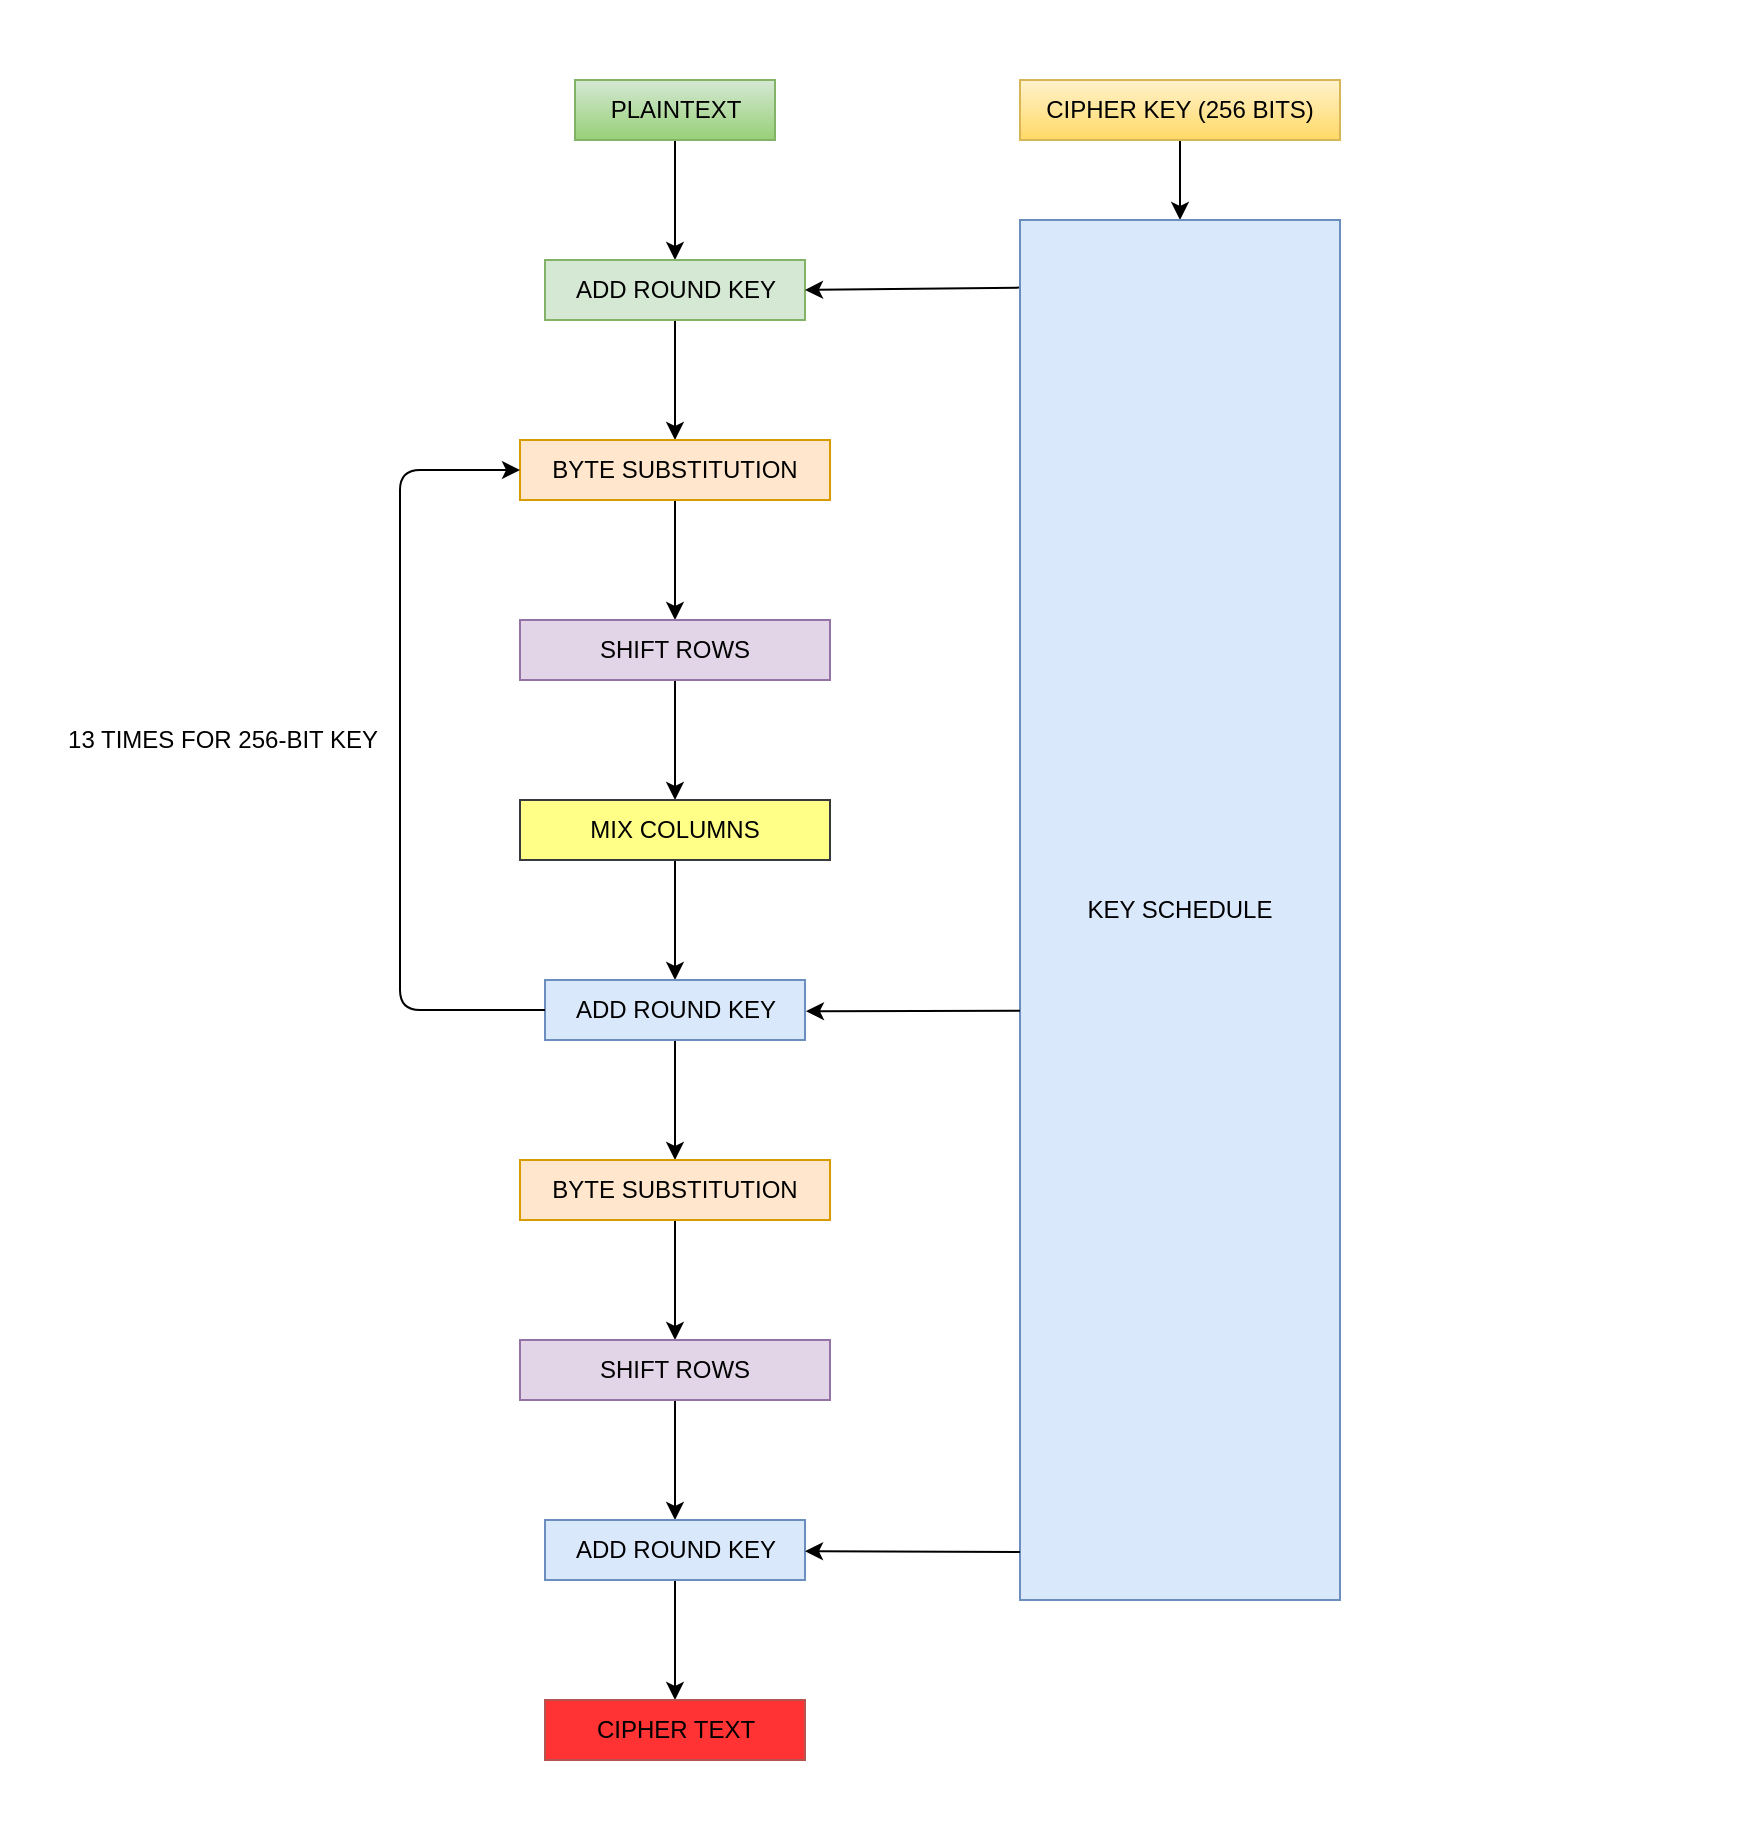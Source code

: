 <mxfile version="14.5.1" type="device"><diagram id="4cOY7nXvXGBlW2I9UhwC" name="Page-1"><mxGraphModel dx="2170" dy="1235" grid="1" gridSize="10" guides="1" tooltips="1" connect="1" arrows="1" fold="1" page="1" pageScale="1" pageWidth="1000000" pageHeight="1000000" math="0" shadow="0"><root><mxCell id="0"/><mxCell id="1" parent="0"/><mxCell id="jfJt6FbpcoWaf6unHpdv-5" value="" style="edgeStyle=orthogonalEdgeStyle;rounded=0;orthogonalLoop=1;jettySize=auto;html=1;" parent="1" source="jfJt6FbpcoWaf6unHpdv-1" target="jfJt6FbpcoWaf6unHpdv-4" edge="1"><mxGeometry relative="1" as="geometry"/></mxCell><mxCell id="jfJt6FbpcoWaf6unHpdv-1" value="PLAINTEXT" style="rounded=0;whiteSpace=wrap;html=1;gradientColor=#97d077;fillColor=#d5e8d4;strokeColor=#82b366;" parent="1" vertex="1"><mxGeometry x="887.5" y="290" width="100" height="30" as="geometry"/></mxCell><mxCell id="jfJt6FbpcoWaf6unHpdv-21" style="edgeStyle=orthogonalEdgeStyle;rounded=0;orthogonalLoop=1;jettySize=auto;html=1;exitX=0.5;exitY=1;exitDx=0;exitDy=0;entryX=0.5;entryY=0;entryDx=0;entryDy=0;" parent="1" source="jfJt6FbpcoWaf6unHpdv-2" target="jfJt6FbpcoWaf6unHpdv-3" edge="1"><mxGeometry relative="1" as="geometry"/></mxCell><mxCell id="jfJt6FbpcoWaf6unHpdv-2" value="CIPHER KEY (256 BITS)" style="rounded=0;whiteSpace=wrap;html=1;fillColor=#fff2cc;strokeColor=#d6b656;gradientColor=#ffd966;" parent="1" vertex="1"><mxGeometry x="1110" y="290" width="160" height="30" as="geometry"/></mxCell><mxCell id="jfJt6FbpcoWaf6unHpdv-3" value="KEY SCHEDULE" style="rounded=0;whiteSpace=wrap;html=1;fillColor=#dae8fc;strokeColor=#6c8ebf;" parent="1" vertex="1"><mxGeometry x="1110" y="360" width="160" height="690" as="geometry"/></mxCell><mxCell id="jfJt6FbpcoWaf6unHpdv-7" value="" style="edgeStyle=orthogonalEdgeStyle;rounded=0;orthogonalLoop=1;jettySize=auto;html=1;" parent="1" source="jfJt6FbpcoWaf6unHpdv-4" target="jfJt6FbpcoWaf6unHpdv-6" edge="1"><mxGeometry relative="1" as="geometry"/></mxCell><mxCell id="jfJt6FbpcoWaf6unHpdv-4" value="ADD ROUND KEY" style="rounded=0;whiteSpace=wrap;html=1;fillColor=#d5e8d4;strokeColor=#82b366;" parent="1" vertex="1"><mxGeometry x="872.5" y="380" width="130" height="30" as="geometry"/></mxCell><mxCell id="jfJt6FbpcoWaf6unHpdv-9" value="" style="edgeStyle=orthogonalEdgeStyle;rounded=0;orthogonalLoop=1;jettySize=auto;html=1;" parent="1" source="jfJt6FbpcoWaf6unHpdv-6" target="jfJt6FbpcoWaf6unHpdv-8" edge="1"><mxGeometry relative="1" as="geometry"/></mxCell><mxCell id="jfJt6FbpcoWaf6unHpdv-6" value="BYTE SUBSTITUTION" style="rounded=0;whiteSpace=wrap;html=1;fillColor=#ffe6cc;strokeColor=#d79b00;" parent="1" vertex="1"><mxGeometry x="860" y="470" width="155" height="30" as="geometry"/></mxCell><mxCell id="jfJt6FbpcoWaf6unHpdv-11" value="" style="edgeStyle=orthogonalEdgeStyle;rounded=0;orthogonalLoop=1;jettySize=auto;html=1;" parent="1" source="jfJt6FbpcoWaf6unHpdv-8" target="jfJt6FbpcoWaf6unHpdv-10" edge="1"><mxGeometry relative="1" as="geometry"/></mxCell><mxCell id="jfJt6FbpcoWaf6unHpdv-8" value="SHIFT ROWS" style="rounded=0;whiteSpace=wrap;html=1;fillColor=#e1d5e7;strokeColor=#9673a6;" parent="1" vertex="1"><mxGeometry x="860" y="560" width="155" height="30" as="geometry"/></mxCell><mxCell id="jfJt6FbpcoWaf6unHpdv-13" style="edgeStyle=orthogonalEdgeStyle;rounded=0;orthogonalLoop=1;jettySize=auto;html=1;exitX=0.5;exitY=1;exitDx=0;exitDy=0;" parent="1" source="jfJt6FbpcoWaf6unHpdv-10" target="jfJt6FbpcoWaf6unHpdv-12" edge="1"><mxGeometry relative="1" as="geometry"/></mxCell><mxCell id="jfJt6FbpcoWaf6unHpdv-10" value="MIX COLUMNS" style="rounded=0;whiteSpace=wrap;html=1;fillColor=#ffff88;strokeColor=#36393d;" parent="1" vertex="1"><mxGeometry x="860" y="650" width="155" height="30" as="geometry"/></mxCell><mxCell id="jfJt6FbpcoWaf6unHpdv-17" style="edgeStyle=orthogonalEdgeStyle;rounded=0;orthogonalLoop=1;jettySize=auto;html=1;exitX=0.5;exitY=1;exitDx=0;exitDy=0;entryX=0.5;entryY=0;entryDx=0;entryDy=0;" parent="1" source="jfJt6FbpcoWaf6unHpdv-12" target="jfJt6FbpcoWaf6unHpdv-14" edge="1"><mxGeometry relative="1" as="geometry"/></mxCell><mxCell id="jfJt6FbpcoWaf6unHpdv-12" value="ADD ROUND KEY" style="rounded=0;whiteSpace=wrap;html=1;fillColor=#dae8fc;strokeColor=#6c8ebf;" parent="1" vertex="1"><mxGeometry x="872.5" y="740" width="130" height="30" as="geometry"/></mxCell><mxCell id="jfJt6FbpcoWaf6unHpdv-18" style="edgeStyle=orthogonalEdgeStyle;rounded=0;orthogonalLoop=1;jettySize=auto;html=1;exitX=0.5;exitY=1;exitDx=0;exitDy=0;entryX=0.5;entryY=0;entryDx=0;entryDy=0;" parent="1" source="jfJt6FbpcoWaf6unHpdv-14" target="jfJt6FbpcoWaf6unHpdv-15" edge="1"><mxGeometry relative="1" as="geometry"/></mxCell><mxCell id="jfJt6FbpcoWaf6unHpdv-14" value="BYTE SUBSTITUTION" style="rounded=0;whiteSpace=wrap;html=1;fillColor=#ffe6cc;strokeColor=#d79b00;" parent="1" vertex="1"><mxGeometry x="860" y="830" width="155" height="30" as="geometry"/></mxCell><mxCell id="jfJt6FbpcoWaf6unHpdv-19" style="edgeStyle=orthogonalEdgeStyle;rounded=0;orthogonalLoop=1;jettySize=auto;html=1;exitX=0.5;exitY=1;exitDx=0;exitDy=0;entryX=0.5;entryY=0;entryDx=0;entryDy=0;" parent="1" source="jfJt6FbpcoWaf6unHpdv-15" target="jfJt6FbpcoWaf6unHpdv-16" edge="1"><mxGeometry relative="1" as="geometry"/></mxCell><mxCell id="jfJt6FbpcoWaf6unHpdv-15" value="SHIFT ROWS" style="rounded=0;whiteSpace=wrap;html=1;fillColor=#e1d5e7;strokeColor=#9673a6;" parent="1" vertex="1"><mxGeometry x="860" y="920" width="155" height="30" as="geometry"/></mxCell><mxCell id="cvHZwHpwZi4ChDGJvMm_-2" value="" style="edgeStyle=orthogonalEdgeStyle;rounded=0;orthogonalLoop=1;jettySize=auto;html=1;" edge="1" parent="1" source="jfJt6FbpcoWaf6unHpdv-16" target="cvHZwHpwZi4ChDGJvMm_-1"><mxGeometry relative="1" as="geometry"/></mxCell><mxCell id="jfJt6FbpcoWaf6unHpdv-16" value="ADD ROUND KEY" style="rounded=0;whiteSpace=wrap;html=1;fillColor=#dae8fc;strokeColor=#6c8ebf;" parent="1" vertex="1"><mxGeometry x="872.5" y="1010" width="130" height="30" as="geometry"/></mxCell><mxCell id="jfJt6FbpcoWaf6unHpdv-20" value="" style="endArrow=classic;html=1;entryX=1;entryY=0.5;entryDx=0;entryDy=0;exitX=-0.003;exitY=0.049;exitDx=0;exitDy=0;exitPerimeter=0;" parent="1" source="jfJt6FbpcoWaf6unHpdv-3" target="jfJt6FbpcoWaf6unHpdv-4" edge="1"><mxGeometry width="50" height="50" relative="1" as="geometry"><mxPoint x="1017.5" y="500" as="sourcePoint"/><mxPoint x="1067.5" y="450" as="targetPoint"/></mxGeometry></mxCell><mxCell id="jfJt6FbpcoWaf6unHpdv-22" value="" style="endArrow=classic;html=1;entryX=1;entryY=0.5;entryDx=0;entryDy=0;exitX=0;exitY=0.573;exitDx=0;exitDy=0;exitPerimeter=0;" parent="1" source="jfJt6FbpcoWaf6unHpdv-3" edge="1"><mxGeometry width="50" height="50" relative="1" as="geometry"><mxPoint x="1110" y="756" as="sourcePoint"/><mxPoint x="1002.98" y="755.6" as="targetPoint"/></mxGeometry></mxCell><mxCell id="jfJt6FbpcoWaf6unHpdv-23" value="" style="endArrow=classic;html=1;entryX=1;entryY=0.5;entryDx=0;entryDy=0;" parent="1" edge="1"><mxGeometry width="50" height="50" relative="1" as="geometry"><mxPoint x="1110" y="1026" as="sourcePoint"/><mxPoint x="1002.5" y="1025.6" as="targetPoint"/></mxGeometry></mxCell><mxCell id="jfJt6FbpcoWaf6unHpdv-24" value="" style="endArrow=classic;html=1;entryX=0;entryY=0.5;entryDx=0;entryDy=0;exitX=0;exitY=0.5;exitDx=0;exitDy=0;" parent="1" source="jfJt6FbpcoWaf6unHpdv-12" target="jfJt6FbpcoWaf6unHpdv-6" edge="1"><mxGeometry width="50" height="50" relative="1" as="geometry"><mxPoint x="750" y="790" as="sourcePoint"/><mxPoint x="830" y="540" as="targetPoint"/><Array as="points"><mxPoint x="800" y="755"/><mxPoint x="800" y="485"/></Array></mxGeometry></mxCell><mxCell id="jfJt6FbpcoWaf6unHpdv-25" value="13 TIMES FOR 256-BIT KEY" style="text;html=1;align=right;verticalAlign=middle;resizable=0;points=[];autosize=1;" parent="1" vertex="1"><mxGeometry x="620" y="610" width="170" height="20" as="geometry"/></mxCell><mxCell id="cvHZwHpwZi4ChDGJvMm_-1" value="CIPHER TEXT" style="rounded=0;whiteSpace=wrap;html=1;strokeColor=#b85450;fillColor=#FF3333;" vertex="1" parent="1"><mxGeometry x="872.5" y="1100" width="130" height="30" as="geometry"/></mxCell><mxCell id="cvHZwHpwZi4ChDGJvMm_-3" value="" style="rounded=0;whiteSpace=wrap;html=1;fillColor=none;strokeColor=none;" vertex="1" parent="1"><mxGeometry x="600" y="250" width="870" height="920" as="geometry"/></mxCell></root></mxGraphModel></diagram></mxfile>